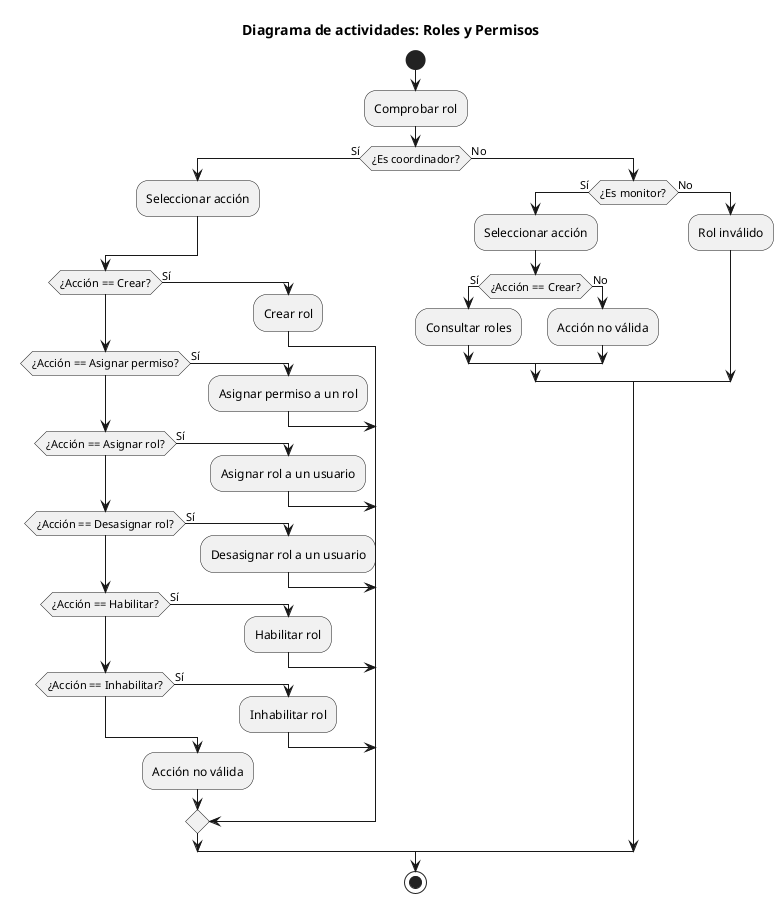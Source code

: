 @startuml RolesYPermisos
!pragma useVerticalIf on

skinparam ConditionEndStyle hline

title Diagrama de actividades: Roles y Permisos

start

:Comprobar rol;

if (¿Es coordinador?) then (Sí)
    :Seleccionar acción;

    if (¿Acción == Crear?) then (Sí)
        :Crear rol;

    elseif (¿Acción == Asignar permiso?) then (Sí)
        :Asignar permiso a un rol;

    elseif (¿Acción == Asignar rol?) then (Sí)
        :Asignar rol a un usuario;

    elseif (¿Acción == Desasignar rol?) then (Sí)
        :Desasignar rol a un usuario;

    elseif (¿Acción == Habilitar?) then (Sí)
        :Habilitar rol;

    elseif (¿Acción == Inhabilitar?) then (Sí)
        :Inhabilitar rol;

    else
        :Acción no válida;

    endif

else (No)
    if (¿Es monitor?) then (Sí)
        :Seleccionar acción;

        if (¿Acción == Crear?) then (Sí)
            :Consultar roles;

        else (No)
            :Acción no válida;

        endif

    else (No)
        :Rol inválido;

    endif
endif

stop
@enduml